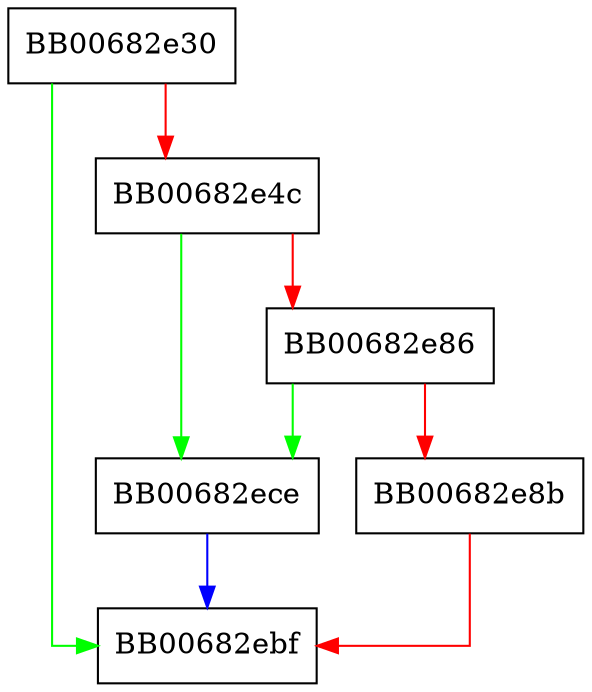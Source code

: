 digraph NETSCAPE_SPKI_b64_encode {
  node [shape="box"];
  graph [splines=ortho];
  BB00682e30 -> BB00682ebf [color="green"];
  BB00682e30 -> BB00682e4c [color="red"];
  BB00682e4c -> BB00682ece [color="green"];
  BB00682e4c -> BB00682e86 [color="red"];
  BB00682e86 -> BB00682ece [color="green"];
  BB00682e86 -> BB00682e8b [color="red"];
  BB00682e8b -> BB00682ebf [color="red"];
  BB00682ece -> BB00682ebf [color="blue"];
}